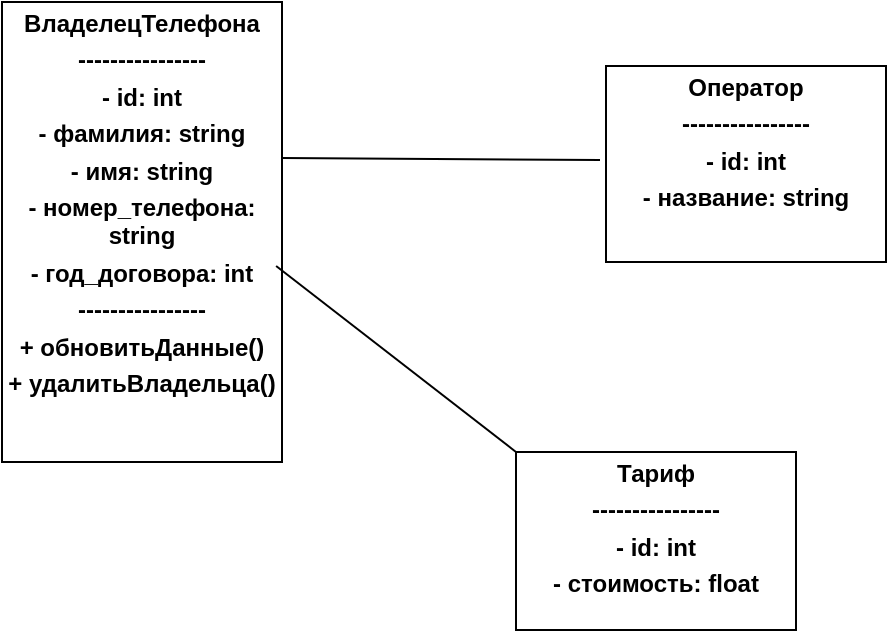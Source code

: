 <mxfile version="26.1.3">
  <diagram name="Страница — 1" id="9Aq58C_AcRx_Dwf0uR0m">
    <mxGraphModel dx="1834" dy="1230" grid="0" gridSize="10" guides="1" tooltips="1" connect="1" arrows="1" fold="1" page="0" pageScale="1" pageWidth="827" pageHeight="1169" math="0" shadow="0">
      <root>
        <mxCell id="0" />
        <mxCell id="1" parent="0" />
        <mxCell id="RF0avZq5hQyhsdjoQLNu-1" value="&lt;p style=&quot;margin:0px;margin-top:4px;text-align:center;&quot;&gt;&lt;b&gt;ВладелецТелефона&lt;/b&gt;&lt;/p&gt;&lt;p style=&quot;margin:0px;margin-top:4px;text-align:center;&quot;&gt;&lt;b&gt;----------------&lt;/b&gt;&lt;/p&gt;&lt;p style=&quot;margin:0px;margin-top:4px;text-align:center;&quot;&gt;&lt;b&gt;- id: int&lt;/b&gt;&lt;/p&gt;&lt;p style=&quot;margin:0px;margin-top:4px;text-align:center;&quot;&gt;&lt;b&gt;- фамилия: string&lt;/b&gt;&lt;/p&gt;&lt;p style=&quot;margin:0px;margin-top:4px;text-align:center;&quot;&gt;&lt;b&gt;- имя: string&lt;/b&gt;&lt;/p&gt;&lt;p style=&quot;margin:0px;margin-top:4px;text-align:center;&quot;&gt;&lt;b&gt;- номер_телефона: string&lt;/b&gt;&lt;/p&gt;&lt;p style=&quot;margin:0px;margin-top:4px;text-align:center;&quot;&gt;&lt;b&gt;- год_договора: int&lt;/b&gt;&lt;/p&gt;&lt;p style=&quot;margin:0px;margin-top:4px;text-align:center;&quot;&gt;&lt;b&gt;----------------&lt;/b&gt;&lt;/p&gt;&lt;p style=&quot;margin:0px;margin-top:4px;text-align:center;&quot;&gt;&lt;b&gt;+ обновитьДанные()&lt;/b&gt;&lt;/p&gt;&lt;p style=&quot;margin:0px;margin-top:4px;text-align:center;&quot;&gt;&lt;b&gt;+ удалитьВладельца()&lt;/b&gt;&lt;/p&gt;" style="verticalAlign=top;align=left;overflow=fill;html=1;whiteSpace=wrap;" vertex="1" parent="1">
          <mxGeometry x="-15" y="-12" width="140" height="230" as="geometry" />
        </mxCell>
        <mxCell id="RF0avZq5hQyhsdjoQLNu-4" value="&lt;p style=&quot;margin: 4px 0px 0px; text-align: center;&quot;&gt;&lt;b&gt;Оператор&lt;/b&gt;&lt;/p&gt;&lt;p style=&quot;margin: 4px 0px 0px; text-align: center;&quot;&gt;&lt;b&gt;----------------&lt;/b&gt;&lt;/p&gt;&lt;p style=&quot;margin: 4px 0px 0px; text-align: center;&quot;&gt;&lt;b&gt;- id: int&lt;/b&gt;&lt;/p&gt;&lt;p style=&quot;margin: 4px 0px 0px; text-align: center;&quot;&gt;&lt;b&gt;- название: string&lt;/b&gt;&lt;/p&gt;" style="verticalAlign=top;align=left;overflow=fill;html=1;whiteSpace=wrap;" vertex="1" parent="1">
          <mxGeometry x="287" y="20" width="140" height="98" as="geometry" />
        </mxCell>
        <mxCell id="RF0avZq5hQyhsdjoQLNu-6" value="&lt;p style=&quot;margin: 4px 0px 0px; text-align: center;&quot;&gt;&lt;b&gt;Тариф&lt;/b&gt;&lt;/p&gt;&lt;p style=&quot;margin: 4px 0px 0px; text-align: center;&quot;&gt;&lt;b&gt;----------------&lt;/b&gt;&lt;/p&gt;&lt;p style=&quot;margin: 4px 0px 0px; text-align: center;&quot;&gt;&lt;b&gt;- id: int&lt;/b&gt;&lt;/p&gt;&lt;p style=&quot;margin: 4px 0px 0px; text-align: center;&quot;&gt;&lt;b&gt;- стоимость: float&lt;/b&gt;&lt;/p&gt;" style="verticalAlign=top;align=left;overflow=fill;html=1;whiteSpace=wrap;" vertex="1" parent="1">
          <mxGeometry x="242" y="213" width="140" height="89" as="geometry" />
        </mxCell>
        <mxCell id="RF0avZq5hQyhsdjoQLNu-7" value="" style="endArrow=none;html=1;rounded=0;fontSize=12;startSize=8;endSize=8;curved=1;exitX=1;exitY=0.339;exitDx=0;exitDy=0;exitPerimeter=0;" edge="1" parent="1" source="RF0avZq5hQyhsdjoQLNu-1">
          <mxGeometry width="50" height="50" relative="1" as="geometry">
            <mxPoint x="125" y="94" as="sourcePoint" />
            <mxPoint x="284" y="67" as="targetPoint" />
          </mxGeometry>
        </mxCell>
        <mxCell id="RF0avZq5hQyhsdjoQLNu-8" value="" style="endArrow=none;html=1;rounded=0;fontSize=12;startSize=8;endSize=8;curved=1;exitX=0.979;exitY=0.574;exitDx=0;exitDy=0;exitPerimeter=0;entryX=0;entryY=0;entryDx=0;entryDy=0;" edge="1" parent="1" source="RF0avZq5hQyhsdjoQLNu-1" target="RF0avZq5hQyhsdjoQLNu-6">
          <mxGeometry width="50" height="50" relative="1" as="geometry">
            <mxPoint x="157" y="251" as="sourcePoint" />
            <mxPoint x="207" y="201" as="targetPoint" />
          </mxGeometry>
        </mxCell>
      </root>
    </mxGraphModel>
  </diagram>
</mxfile>
